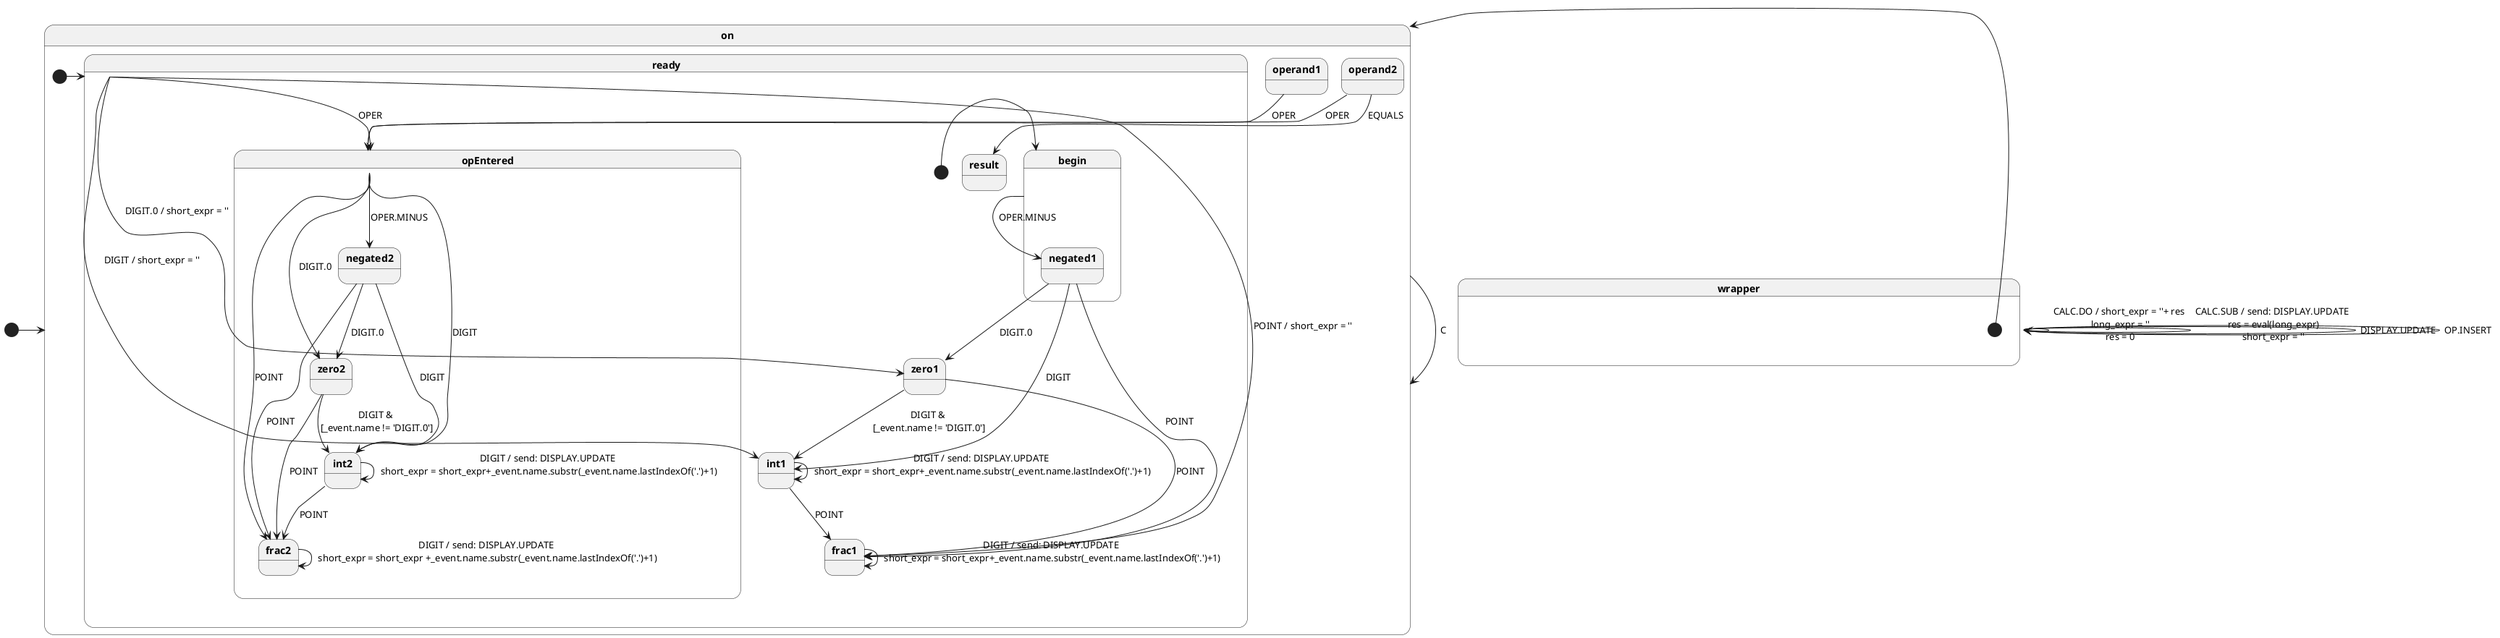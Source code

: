 @startuml

skinparam state {
  FontStyle bold
}


[*] -> on
state wrapper {
    [*] -> on
    wrapper --> wrapper : CALC.DO / short_expr = ''+ res \n long_expr = '' \n res = 0 \n 

    wrapper --> wrapper : CALC.SUB / send: DISPLAY.UPDATE \n res = eval(long_expr) \n short_expr = '' \n 

    wrapper --> wrapper : DISPLAY.UPDATE 

    wrapper --> wrapper : OP.INSERT 

state on {
    [*] -> ready
    on --> on : C 

state ready {
    [*] -> begin
    ready --> opEntered : OPER 

    ready --> zero1 : DIGIT.0 / short_expr = '' \n 

    ready --> int1 : DIGIT / short_expr = '' \n 

    ready --> frac1 : POINT / short_expr = '' \n 

state begin {
    begin --> negated1 : OPER.MINUS 

}

state result {
}

}

state negated1 {
    negated1 --> zero1 : DIGIT.0 

    negated1 --> int1 : DIGIT 

    negated1 --> frac1 : POINT 

}

state operand1 {
    operand1 --> opEntered : OPER 

state zero1 {
    zero1 --> int1 : DIGIT & \n[_event.name != 'DIGIT.0'] 

    zero1 --> frac1 : POINT 

}

state int1 {
    int1 --> frac1 : POINT 

    int1 --> int1 : DIGIT / send: DISPLAY.UPDATE \n short_expr = short_expr+_event.name.substr(_event.name.lastIndexOf('.')+1) \n 

}

state frac1 {
    frac1 --> frac1 : DIGIT / send: DISPLAY.UPDATE \n short_expr = short_expr+_event.name.substr(_event.name.lastIndexOf('.')+1) \n 

}

}

state opEntered {
    opEntered --> negated2 : OPER.MINUS 

    opEntered --> frac2 : POINT 

    opEntered --> zero2 : DIGIT.0 

    opEntered --> int2 : DIGIT 

}

state negated2 {
    negated2 --> zero2 : DIGIT.0 

    negated2 --> int2 : DIGIT 

    negated2 --> frac2 : POINT 

}

state operand2 {
    operand2 --> opEntered : OPER 

    operand2 --> result : EQUALS 

state zero2 {
    zero2 --> int2 : DIGIT & \n[_event.name != 'DIGIT.0'] 

    zero2 --> frac2 : POINT 

}

state int2 {
    int2 --> int2 : DIGIT / send: DISPLAY.UPDATE \n short_expr = short_expr+_event.name.substr(_event.name.lastIndexOf('.')+1) \n 

    int2 --> frac2 : POINT 

}

state frac2 {
    frac2 --> frac2 : DIGIT / send: DISPLAY.UPDATE \n short_expr = short_expr +_event.name.substr(_event.name.lastIndexOf('.')+1) \n 

}

}

}

}

@enduml

